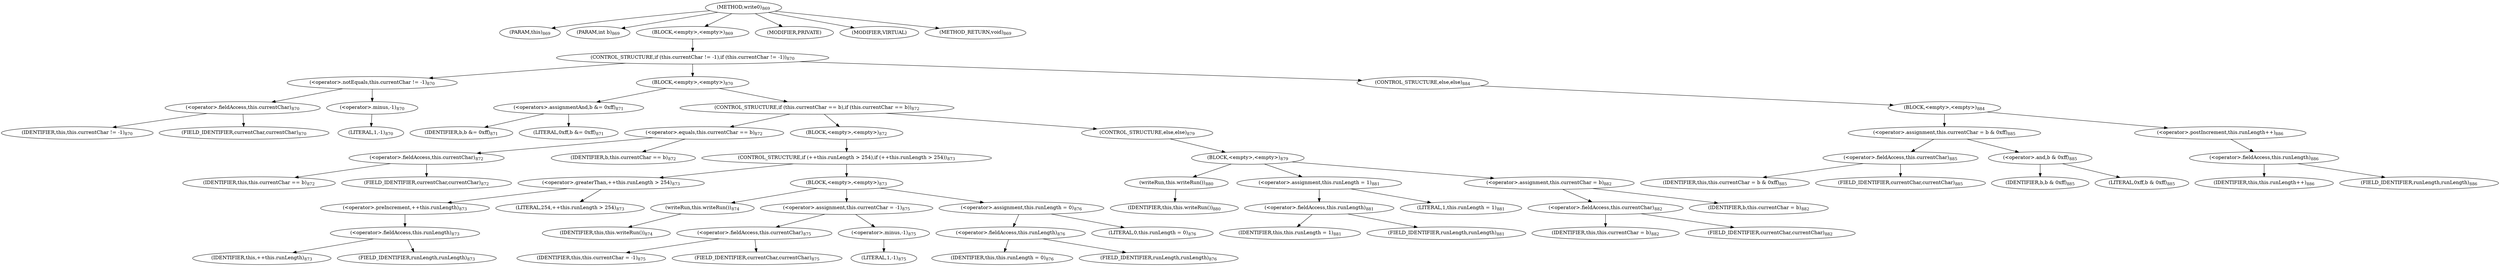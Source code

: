 digraph "write0" {  
"2109" [label = <(METHOD,write0)<SUB>869</SUB>> ]
"92" [label = <(PARAM,this)<SUB>869</SUB>> ]
"2110" [label = <(PARAM,int b)<SUB>869</SUB>> ]
"2111" [label = <(BLOCK,&lt;empty&gt;,&lt;empty&gt;)<SUB>869</SUB>> ]
"2112" [label = <(CONTROL_STRUCTURE,if (this.currentChar != -1),if (this.currentChar != -1))<SUB>870</SUB>> ]
"2113" [label = <(&lt;operator&gt;.notEquals,this.currentChar != -1)<SUB>870</SUB>> ]
"2114" [label = <(&lt;operator&gt;.fieldAccess,this.currentChar)<SUB>870</SUB>> ]
"91" [label = <(IDENTIFIER,this,this.currentChar != -1)<SUB>870</SUB>> ]
"2115" [label = <(FIELD_IDENTIFIER,currentChar,currentChar)<SUB>870</SUB>> ]
"2116" [label = <(&lt;operator&gt;.minus,-1)<SUB>870</SUB>> ]
"2117" [label = <(LITERAL,1,-1)<SUB>870</SUB>> ]
"2118" [label = <(BLOCK,&lt;empty&gt;,&lt;empty&gt;)<SUB>870</SUB>> ]
"2119" [label = <(&lt;operators&gt;.assignmentAnd,b &amp;= 0xff)<SUB>871</SUB>> ]
"2120" [label = <(IDENTIFIER,b,b &amp;= 0xff)<SUB>871</SUB>> ]
"2121" [label = <(LITERAL,0xff,b &amp;= 0xff)<SUB>871</SUB>> ]
"2122" [label = <(CONTROL_STRUCTURE,if (this.currentChar == b),if (this.currentChar == b))<SUB>872</SUB>> ]
"2123" [label = <(&lt;operator&gt;.equals,this.currentChar == b)<SUB>872</SUB>> ]
"2124" [label = <(&lt;operator&gt;.fieldAccess,this.currentChar)<SUB>872</SUB>> ]
"93" [label = <(IDENTIFIER,this,this.currentChar == b)<SUB>872</SUB>> ]
"2125" [label = <(FIELD_IDENTIFIER,currentChar,currentChar)<SUB>872</SUB>> ]
"2126" [label = <(IDENTIFIER,b,this.currentChar == b)<SUB>872</SUB>> ]
"2127" [label = <(BLOCK,&lt;empty&gt;,&lt;empty&gt;)<SUB>872</SUB>> ]
"2128" [label = <(CONTROL_STRUCTURE,if (++this.runLength &gt; 254),if (++this.runLength &gt; 254))<SUB>873</SUB>> ]
"2129" [label = <(&lt;operator&gt;.greaterThan,++this.runLength &gt; 254)<SUB>873</SUB>> ]
"2130" [label = <(&lt;operator&gt;.preIncrement,++this.runLength)<SUB>873</SUB>> ]
"2131" [label = <(&lt;operator&gt;.fieldAccess,this.runLength)<SUB>873</SUB>> ]
"94" [label = <(IDENTIFIER,this,++this.runLength)<SUB>873</SUB>> ]
"2132" [label = <(FIELD_IDENTIFIER,runLength,runLength)<SUB>873</SUB>> ]
"2133" [label = <(LITERAL,254,++this.runLength &gt; 254)<SUB>873</SUB>> ]
"2134" [label = <(BLOCK,&lt;empty&gt;,&lt;empty&gt;)<SUB>873</SUB>> ]
"2135" [label = <(writeRun,this.writeRun())<SUB>874</SUB>> ]
"95" [label = <(IDENTIFIER,this,this.writeRun())<SUB>874</SUB>> ]
"2136" [label = <(&lt;operator&gt;.assignment,this.currentChar = -1)<SUB>875</SUB>> ]
"2137" [label = <(&lt;operator&gt;.fieldAccess,this.currentChar)<SUB>875</SUB>> ]
"96" [label = <(IDENTIFIER,this,this.currentChar = -1)<SUB>875</SUB>> ]
"2138" [label = <(FIELD_IDENTIFIER,currentChar,currentChar)<SUB>875</SUB>> ]
"2139" [label = <(&lt;operator&gt;.minus,-1)<SUB>875</SUB>> ]
"2140" [label = <(LITERAL,1,-1)<SUB>875</SUB>> ]
"2141" [label = <(&lt;operator&gt;.assignment,this.runLength = 0)<SUB>876</SUB>> ]
"2142" [label = <(&lt;operator&gt;.fieldAccess,this.runLength)<SUB>876</SUB>> ]
"97" [label = <(IDENTIFIER,this,this.runLength = 0)<SUB>876</SUB>> ]
"2143" [label = <(FIELD_IDENTIFIER,runLength,runLength)<SUB>876</SUB>> ]
"2144" [label = <(LITERAL,0,this.runLength = 0)<SUB>876</SUB>> ]
"2145" [label = <(CONTROL_STRUCTURE,else,else)<SUB>879</SUB>> ]
"2146" [label = <(BLOCK,&lt;empty&gt;,&lt;empty&gt;)<SUB>879</SUB>> ]
"2147" [label = <(writeRun,this.writeRun())<SUB>880</SUB>> ]
"98" [label = <(IDENTIFIER,this,this.writeRun())<SUB>880</SUB>> ]
"2148" [label = <(&lt;operator&gt;.assignment,this.runLength = 1)<SUB>881</SUB>> ]
"2149" [label = <(&lt;operator&gt;.fieldAccess,this.runLength)<SUB>881</SUB>> ]
"99" [label = <(IDENTIFIER,this,this.runLength = 1)<SUB>881</SUB>> ]
"2150" [label = <(FIELD_IDENTIFIER,runLength,runLength)<SUB>881</SUB>> ]
"2151" [label = <(LITERAL,1,this.runLength = 1)<SUB>881</SUB>> ]
"2152" [label = <(&lt;operator&gt;.assignment,this.currentChar = b)<SUB>882</SUB>> ]
"2153" [label = <(&lt;operator&gt;.fieldAccess,this.currentChar)<SUB>882</SUB>> ]
"100" [label = <(IDENTIFIER,this,this.currentChar = b)<SUB>882</SUB>> ]
"2154" [label = <(FIELD_IDENTIFIER,currentChar,currentChar)<SUB>882</SUB>> ]
"2155" [label = <(IDENTIFIER,b,this.currentChar = b)<SUB>882</SUB>> ]
"2156" [label = <(CONTROL_STRUCTURE,else,else)<SUB>884</SUB>> ]
"2157" [label = <(BLOCK,&lt;empty&gt;,&lt;empty&gt;)<SUB>884</SUB>> ]
"2158" [label = <(&lt;operator&gt;.assignment,this.currentChar = b &amp; 0xff)<SUB>885</SUB>> ]
"2159" [label = <(&lt;operator&gt;.fieldAccess,this.currentChar)<SUB>885</SUB>> ]
"101" [label = <(IDENTIFIER,this,this.currentChar = b &amp; 0xff)<SUB>885</SUB>> ]
"2160" [label = <(FIELD_IDENTIFIER,currentChar,currentChar)<SUB>885</SUB>> ]
"2161" [label = <(&lt;operator&gt;.and,b &amp; 0xff)<SUB>885</SUB>> ]
"2162" [label = <(IDENTIFIER,b,b &amp; 0xff)<SUB>885</SUB>> ]
"2163" [label = <(LITERAL,0xff,b &amp; 0xff)<SUB>885</SUB>> ]
"2164" [label = <(&lt;operator&gt;.postIncrement,this.runLength++)<SUB>886</SUB>> ]
"2165" [label = <(&lt;operator&gt;.fieldAccess,this.runLength)<SUB>886</SUB>> ]
"102" [label = <(IDENTIFIER,this,this.runLength++)<SUB>886</SUB>> ]
"2166" [label = <(FIELD_IDENTIFIER,runLength,runLength)<SUB>886</SUB>> ]
"2167" [label = <(MODIFIER,PRIVATE)> ]
"2168" [label = <(MODIFIER,VIRTUAL)> ]
"2169" [label = <(METHOD_RETURN,void)<SUB>869</SUB>> ]
  "2109" -> "92" 
  "2109" -> "2110" 
  "2109" -> "2111" 
  "2109" -> "2167" 
  "2109" -> "2168" 
  "2109" -> "2169" 
  "2111" -> "2112" 
  "2112" -> "2113" 
  "2112" -> "2118" 
  "2112" -> "2156" 
  "2113" -> "2114" 
  "2113" -> "2116" 
  "2114" -> "91" 
  "2114" -> "2115" 
  "2116" -> "2117" 
  "2118" -> "2119" 
  "2118" -> "2122" 
  "2119" -> "2120" 
  "2119" -> "2121" 
  "2122" -> "2123" 
  "2122" -> "2127" 
  "2122" -> "2145" 
  "2123" -> "2124" 
  "2123" -> "2126" 
  "2124" -> "93" 
  "2124" -> "2125" 
  "2127" -> "2128" 
  "2128" -> "2129" 
  "2128" -> "2134" 
  "2129" -> "2130" 
  "2129" -> "2133" 
  "2130" -> "2131" 
  "2131" -> "94" 
  "2131" -> "2132" 
  "2134" -> "2135" 
  "2134" -> "2136" 
  "2134" -> "2141" 
  "2135" -> "95" 
  "2136" -> "2137" 
  "2136" -> "2139" 
  "2137" -> "96" 
  "2137" -> "2138" 
  "2139" -> "2140" 
  "2141" -> "2142" 
  "2141" -> "2144" 
  "2142" -> "97" 
  "2142" -> "2143" 
  "2145" -> "2146" 
  "2146" -> "2147" 
  "2146" -> "2148" 
  "2146" -> "2152" 
  "2147" -> "98" 
  "2148" -> "2149" 
  "2148" -> "2151" 
  "2149" -> "99" 
  "2149" -> "2150" 
  "2152" -> "2153" 
  "2152" -> "2155" 
  "2153" -> "100" 
  "2153" -> "2154" 
  "2156" -> "2157" 
  "2157" -> "2158" 
  "2157" -> "2164" 
  "2158" -> "2159" 
  "2158" -> "2161" 
  "2159" -> "101" 
  "2159" -> "2160" 
  "2161" -> "2162" 
  "2161" -> "2163" 
  "2164" -> "2165" 
  "2165" -> "102" 
  "2165" -> "2166" 
}
